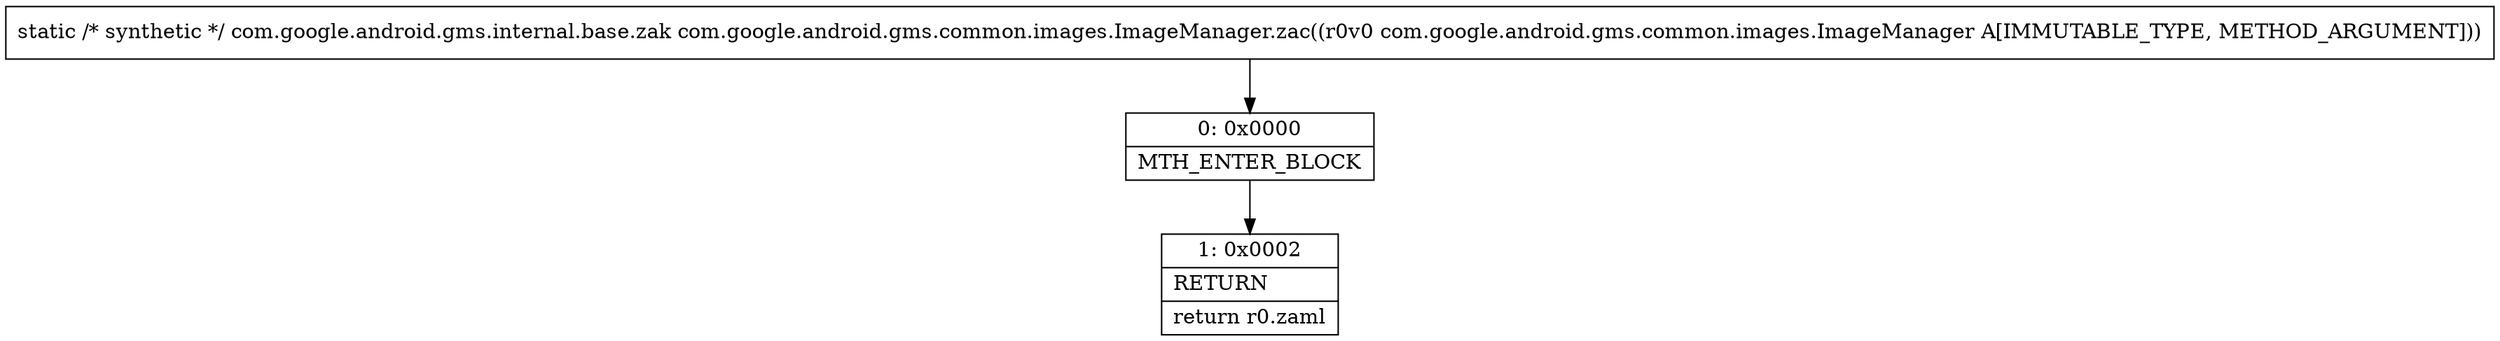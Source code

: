 digraph "CFG forcom.google.android.gms.common.images.ImageManager.zac(Lcom\/google\/android\/gms\/common\/images\/ImageManager;)Lcom\/google\/android\/gms\/internal\/base\/zak;" {
Node_0 [shape=record,label="{0\:\ 0x0000|MTH_ENTER_BLOCK\l}"];
Node_1 [shape=record,label="{1\:\ 0x0002|RETURN\l|return r0.zaml\l}"];
MethodNode[shape=record,label="{static \/* synthetic *\/ com.google.android.gms.internal.base.zak com.google.android.gms.common.images.ImageManager.zac((r0v0 com.google.android.gms.common.images.ImageManager A[IMMUTABLE_TYPE, METHOD_ARGUMENT])) }"];
MethodNode -> Node_0;
Node_0 -> Node_1;
}

